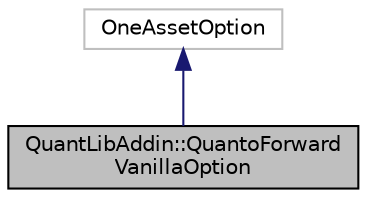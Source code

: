 digraph "QuantLibAddin::QuantoForwardVanillaOption"
{
  edge [fontname="Helvetica",fontsize="10",labelfontname="Helvetica",labelfontsize="10"];
  node [fontname="Helvetica",fontsize="10",shape=record];
  Node2 [label="QuantLibAddin::QuantoForward\lVanillaOption",height=0.2,width=0.4,color="black", fillcolor="grey75", style="filled", fontcolor="black"];
  Node3 -> Node2 [dir="back",color="midnightblue",fontsize="10",style="solid",fontname="Helvetica"];
  Node3 [label="OneAssetOption",height=0.2,width=0.4,color="grey75", fillcolor="white", style="filled"];
}
